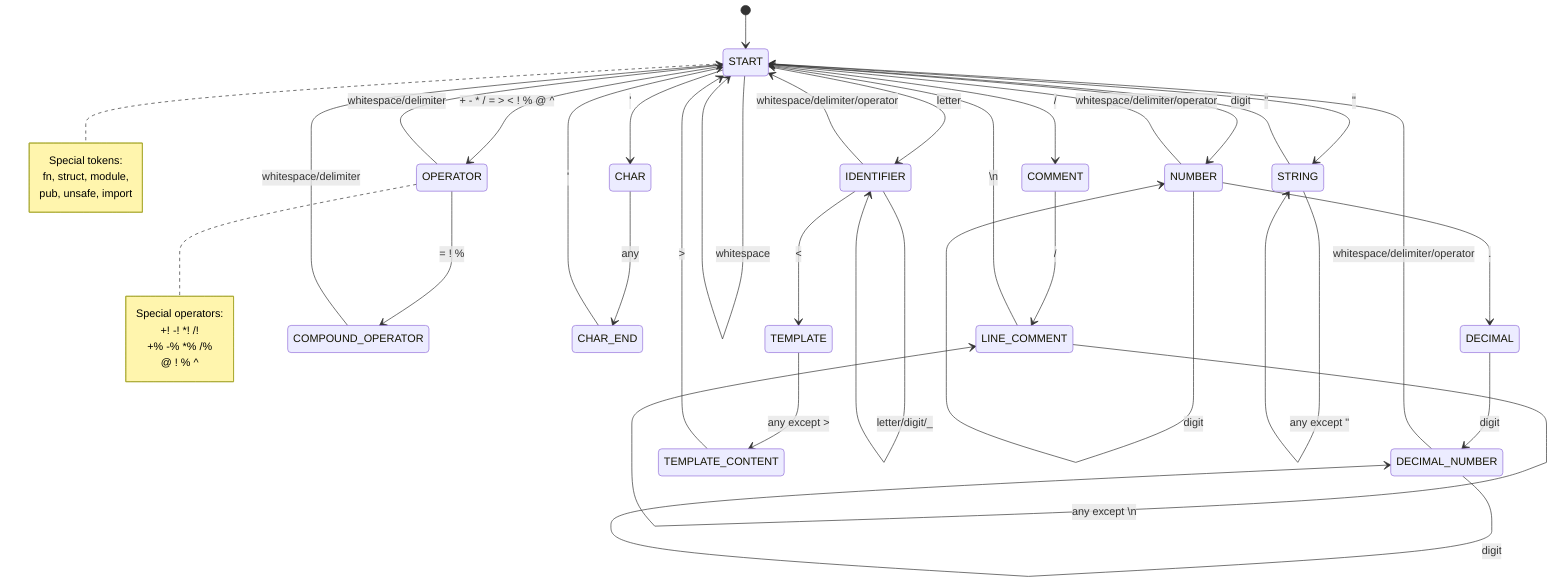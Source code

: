 stateDiagram-v2
    [*] --> START
    START --> IDENTIFIER: letter
    START --> NUMBER: digit
    START --> OPERATOR: + - * / = > < ! % @ ^
    START --> STRING: "
    START --> CHAR: '
    START --> START: whitespace
    START --> COMMENT: /
    
    IDENTIFIER --> IDENTIFIER: letter/digit/_
    IDENTIFIER --> START: whitespace/delimiter/operator
    IDENTIFIER --> TEMPLATE: <
    
    NUMBER --> NUMBER: digit
    NUMBER --> DECIMAL: .
    NUMBER --> START: whitespace/delimiter/operator
    
    DECIMAL --> DECIMAL_NUMBER: digit
    DECIMAL_NUMBER --> DECIMAL_NUMBER: digit
    DECIMAL_NUMBER --> START: whitespace/delimiter/operator
    
    OPERATOR --> START: whitespace/delimiter
    OPERATOR --> COMPOUND_OPERATOR: = ! %
    COMPOUND_OPERATOR --> START: whitespace/delimiter
    
    STRING --> STRING: any except "
    STRING --> START: "
    
    CHAR --> CHAR_END: any
    CHAR_END --> START: '
    
    COMMENT --> LINE_COMMENT: /
    LINE_COMMENT --> LINE_COMMENT: any except \n
    LINE_COMMENT --> START: \n
    
    TEMPLATE --> TEMPLATE_CONTENT: any except >
    TEMPLATE_CONTENT --> START: >
    
    note right of START
        Special tokens:
        fn, struct, module,
        pub, unsafe, import
    end note
    
    note right of OPERATOR
        Special operators:
        +! -! *! /! 
        +% -% *% /%
        @ ! % ^
    end note